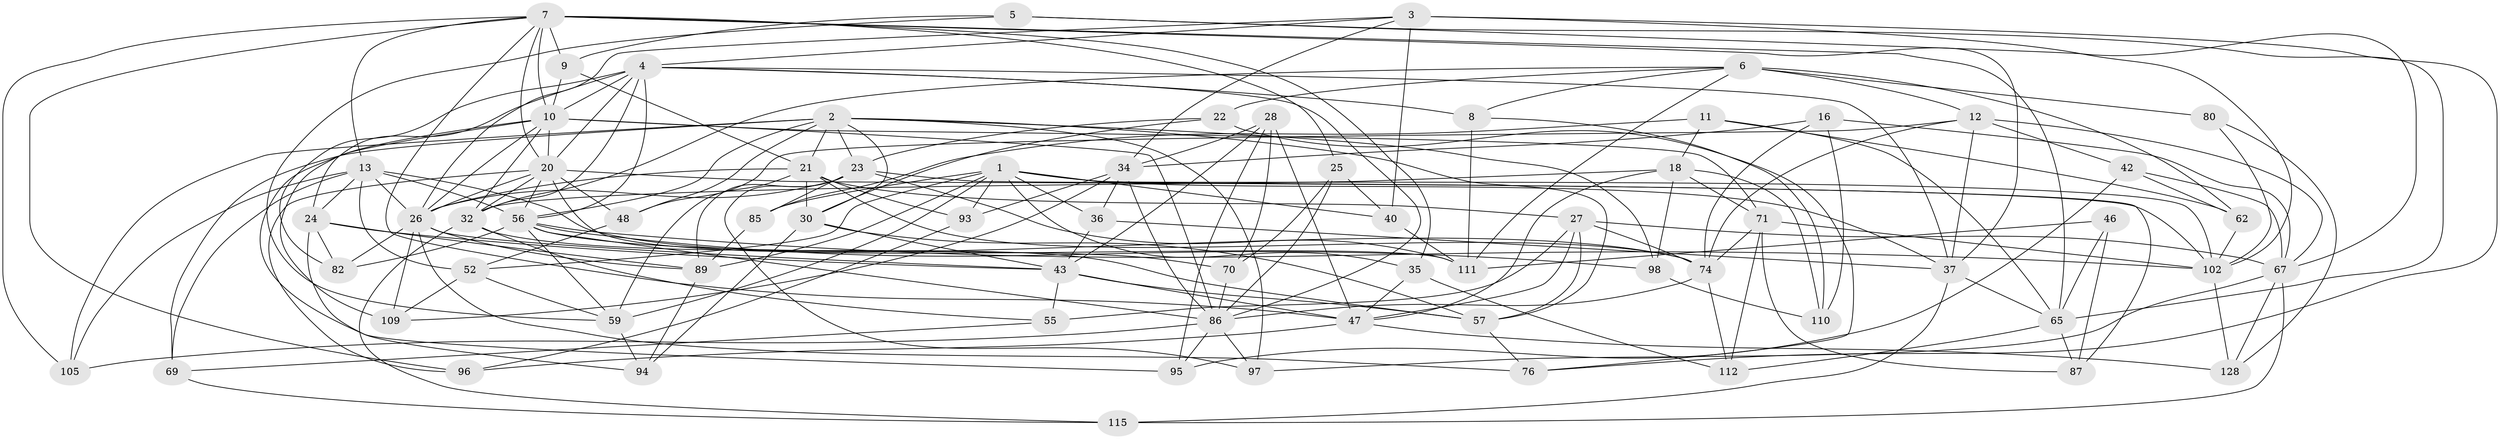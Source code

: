 // original degree distribution, {4: 1.0}
// Generated by graph-tools (version 1.1) at 2025/16/03/09/25 04:16:21]
// undirected, 69 vertices, 201 edges
graph export_dot {
graph [start="1"]
  node [color=gray90,style=filled];
  1 [super="+44+63"];
  2 [super="+103+124+58"];
  3 [super="+29"];
  4 [super="+91+45"];
  5;
  6 [super="+14+53"];
  7 [super="+106+15+49"];
  8;
  9;
  10 [super="+19+17"];
  11;
  12 [super="+120"];
  13 [super="+31+51"];
  16;
  18 [super="+127"];
  20 [super="+92+61"];
  21 [super="+68+104"];
  22;
  23 [super="+78"];
  24 [super="+130"];
  25;
  26 [super="+50+41+39"];
  27 [super="+116"];
  28 [super="+33"];
  30 [super="+64"];
  32 [super="+107+90"];
  34 [super="+131+75"];
  35;
  36;
  37 [super="+100+88"];
  40;
  42;
  43 [super="+72+77"];
  46;
  47 [super="+60"];
  48;
  52 [super="+108"];
  55;
  56 [super="+136+122+101"];
  57 [super="+123"];
  59 [super="+133"];
  62;
  65 [super="+138+81"];
  67 [super="+126+73"];
  69;
  70;
  71 [super="+79"];
  74 [super="+99+134"];
  76;
  80;
  82;
  85;
  86 [super="+135+121+132"];
  87;
  89 [super="+137"];
  93;
  94;
  95;
  96;
  97;
  98;
  102 [super="+125+139"];
  105;
  109;
  110;
  111 [super="+114"];
  112;
  115;
  128;
  1 -- 37;
  1 -- 102;
  1 -- 35;
  1 -- 52;
  1 -- 59;
  1 -- 36;
  1 -- 85;
  1 -- 40;
  1 -- 89;
  1 -- 93;
  2 -- 105;
  2 -- 56;
  2 -- 48;
  2 -- 69;
  2 -- 23;
  2 -- 57;
  2 -- 97;
  2 -- 98;
  2 -- 21;
  2 -- 30;
  3 -- 34;
  3 -- 40;
  3 -- 76;
  3 -- 102;
  3 -- 4;
  3 -- 26;
  4 -- 8;
  4 -- 37;
  4 -- 82;
  4 -- 32;
  4 -- 56;
  4 -- 86;
  4 -- 24;
  4 -- 10;
  4 -- 20;
  5 -- 9;
  5 -- 65;
  5 -- 59;
  5 -- 67;
  6 -- 8;
  6 -- 62;
  6 -- 80 [weight=2];
  6 -- 22;
  6 -- 12;
  6 -- 32;
  6 -- 111;
  7 -- 35;
  7 -- 47;
  7 -- 37 [weight=2];
  7 -- 96;
  7 -- 20;
  7 -- 9;
  7 -- 10;
  7 -- 13;
  7 -- 65;
  7 -- 25;
  7 -- 105;
  8 -- 111;
  8 -- 110;
  9 -- 21;
  9 -- 10;
  10 -- 95;
  10 -- 71;
  10 -- 109;
  10 -- 86;
  10 -- 32;
  10 -- 26;
  10 -- 20;
  11 -- 62;
  11 -- 85;
  11 -- 65;
  11 -- 18;
  12 -- 48;
  12 -- 42;
  12 -- 37;
  12 -- 74;
  12 -- 67;
  13 -- 52 [weight=2];
  13 -- 105;
  13 -- 74;
  13 -- 69;
  13 -- 24;
  13 -- 26 [weight=2];
  13 -- 56;
  16 -- 110;
  16 -- 74;
  16 -- 34;
  16 -- 67;
  18 -- 98;
  18 -- 110;
  18 -- 71;
  18 -- 32;
  18 -- 47;
  20 -- 96;
  20 -- 102;
  20 -- 111;
  20 -- 26;
  20 -- 32;
  20 -- 48;
  20 -- 56;
  21 -- 27;
  21 -- 93;
  21 -- 74;
  21 -- 59;
  21 -- 30;
  21 -- 26;
  22 -- 76;
  22 -- 30;
  22 -- 23;
  23 -- 87;
  23 -- 97;
  23 -- 89;
  23 -- 85;
  23 -- 111;
  23 -- 26;
  24 -- 94;
  24 -- 43;
  24 -- 89;
  24 -- 82;
  25 -- 70;
  25 -- 40;
  25 -- 86;
  26 -- 82;
  26 -- 109;
  26 -- 89;
  26 -- 43;
  26 -- 76;
  27 -- 55;
  27 -- 74;
  27 -- 67;
  27 -- 47;
  27 -- 57;
  28 -- 34 [weight=2];
  28 -- 70;
  28 -- 95;
  28 -- 43;
  28 -- 47;
  30 -- 94;
  30 -- 57;
  30 -- 43;
  32 -- 55;
  32 -- 57;
  32 -- 115;
  34 -- 109;
  34 -- 36;
  34 -- 93;
  34 -- 86;
  35 -- 112;
  35 -- 47;
  36 -- 37;
  36 -- 43;
  37 -- 65;
  37 -- 115;
  40 -- 111;
  42 -- 95;
  42 -- 62;
  42 -- 67;
  43 -- 47;
  43 -- 57;
  43 -- 55;
  46 -- 87;
  46 -- 65 [weight=2];
  46 -- 111;
  47 -- 96;
  47 -- 128;
  48 -- 52;
  52 -- 59;
  52 -- 109;
  55 -- 69;
  56 -- 98;
  56 -- 102;
  56 -- 82;
  56 -- 59;
  56 -- 86;
  56 -- 70;
  57 -- 76;
  59 -- 94;
  62 -- 102;
  65 -- 112;
  65 -- 87;
  67 -- 97;
  67 -- 115;
  67 -- 128;
  69 -- 115;
  70 -- 86;
  71 -- 112;
  71 -- 87;
  71 -- 102;
  71 -- 74;
  74 -- 112;
  74 -- 86;
  80 -- 128;
  80 -- 102;
  85 -- 89;
  86 -- 97;
  86 -- 95;
  86 -- 105;
  89 -- 94;
  93 -- 96;
  98 -- 110;
  102 -- 128;
}
